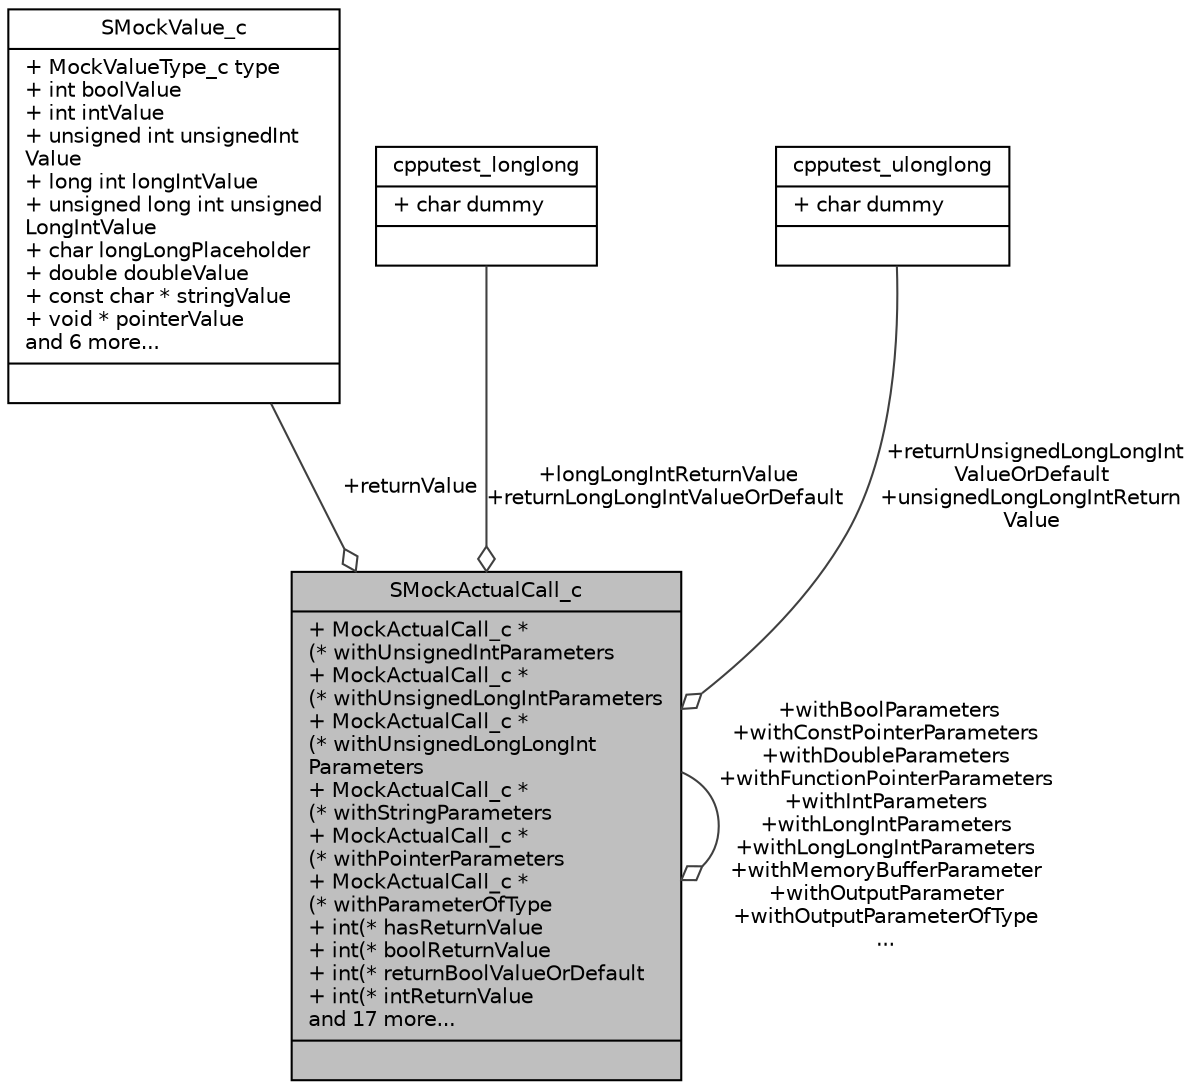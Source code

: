 digraph "SMockActualCall_c"
{
 // LATEX_PDF_SIZE
  edge [fontname="Helvetica",fontsize="10",labelfontname="Helvetica",labelfontsize="10"];
  node [fontname="Helvetica",fontsize="10",shape=record];
  Node1 [label="{SMockActualCall_c\n|+ MockActualCall_c *\l(* withUnsignedIntParameters\l+ MockActualCall_c *\l(* withUnsignedLongIntParameters\l+ MockActualCall_c *\l(* withUnsignedLongLongInt\lParameters\l+ MockActualCall_c *\l(* withStringParameters\l+ MockActualCall_c *\l(* withPointerParameters\l+ MockActualCall_c *\l(* withParameterOfType\l+ int(* hasReturnValue\l+ int(* boolReturnValue\l+ int(* returnBoolValueOrDefault\l+ int(* intReturnValue\land 17 more...\l|}",height=0.2,width=0.4,color="black", fillcolor="grey75", style="filled", fontcolor="black",tooltip=" "];
  Node1 -> Node1 [color="grey25",fontsize="10",style="solid",label=" +withBoolParameters\n+withConstPointerParameters\n+withDoubleParameters\n+withFunctionPointerParameters\n+withIntParameters\n+withLongIntParameters\n+withLongLongIntParameters\n+withMemoryBufferParameter\n+withOutputParameter\n+withOutputParameterOfType\n..." ,arrowhead="odiamond",fontname="Helvetica"];
  Node2 -> Node1 [color="grey25",fontsize="10",style="solid",label=" +returnValue" ,arrowhead="odiamond",fontname="Helvetica"];
  Node2 [label="{SMockValue_c\n|+ MockValueType_c type\l+ int boolValue\l+ int intValue\l+ unsigned int unsignedInt\lValue\l+ long int longIntValue\l+ unsigned long int unsigned\lLongIntValue\l+ char longLongPlaceholder\l+ double doubleValue\l+ const char * stringValue\l+ void * pointerValue\land 6 more...\l|}",height=0.2,width=0.4,color="black", fillcolor="white", style="filled",URL="$structSMockValue__c.html",tooltip=" "];
  Node3 -> Node1 [color="grey25",fontsize="10",style="solid",label=" +longLongIntReturnValue\n+returnLongLongIntValueOrDefault" ,arrowhead="odiamond",fontname="Helvetica"];
  Node3 [label="{cpputest_longlong\n|+ char dummy\l|}",height=0.2,width=0.4,color="black", fillcolor="white", style="filled",URL="$structcpputest__longlong.html",tooltip=" "];
  Node4 -> Node1 [color="grey25",fontsize="10",style="solid",label=" +returnUnsignedLongLongInt\lValueOrDefault\n+unsignedLongLongIntReturn\lValue" ,arrowhead="odiamond",fontname="Helvetica"];
  Node4 [label="{cpputest_ulonglong\n|+ char dummy\l|}",height=0.2,width=0.4,color="black", fillcolor="white", style="filled",URL="$structcpputest__ulonglong.html",tooltip=" "];
}
